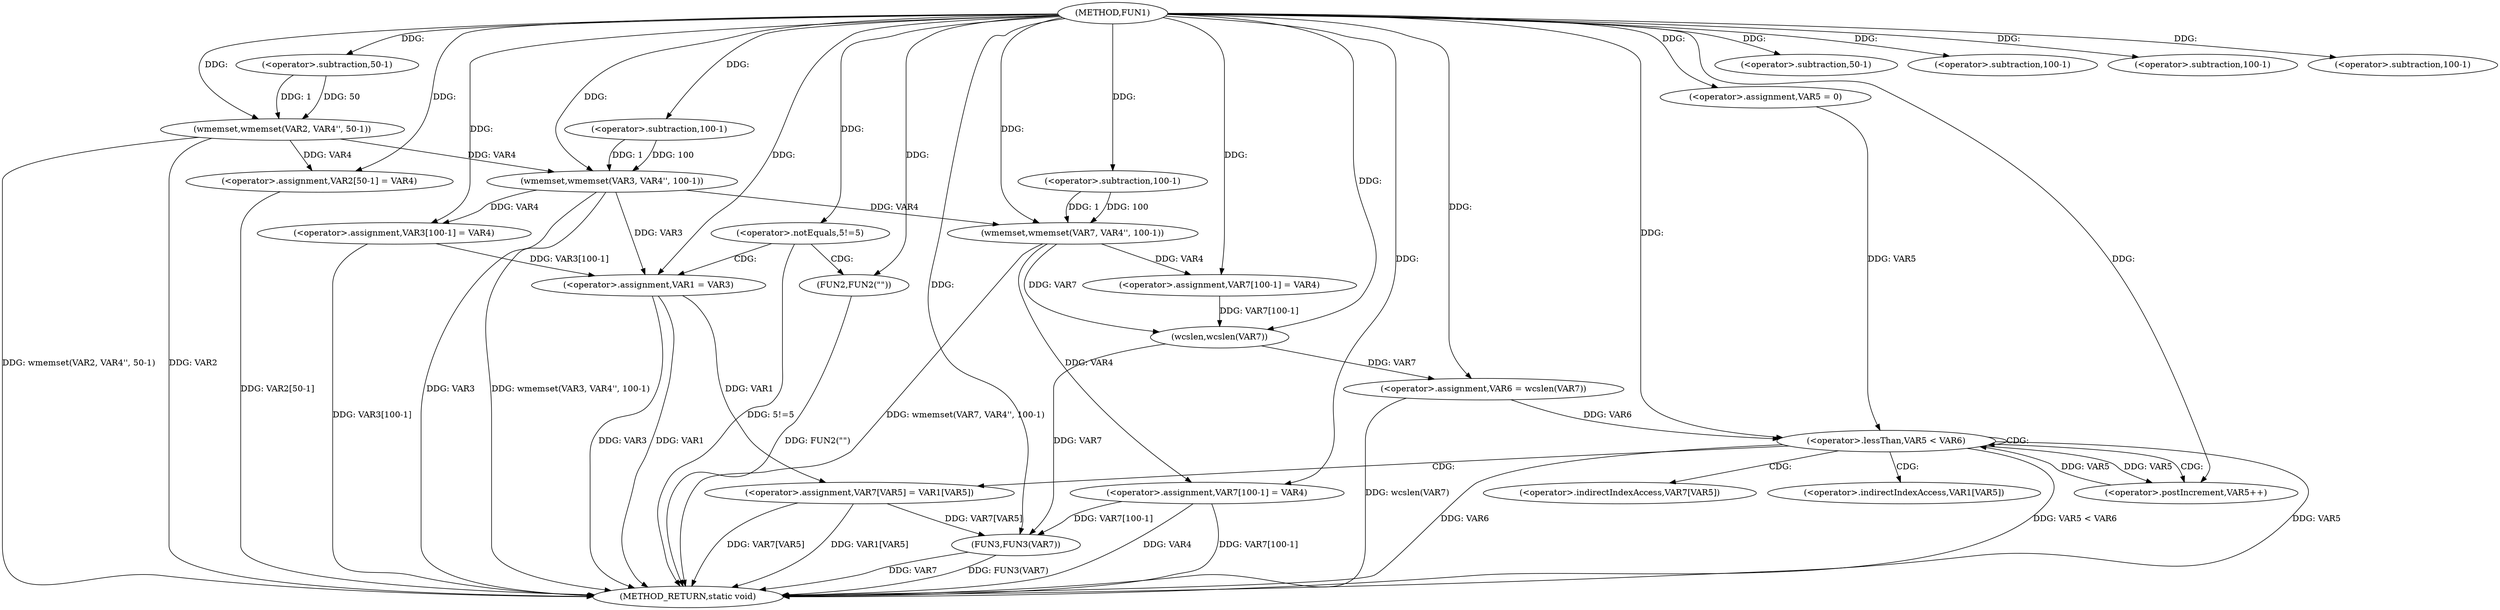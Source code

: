 digraph FUN1 {  
"1000100" [label = "(METHOD,FUN1)" ]
"1000190" [label = "(METHOD_RETURN,static void)" ]
"1000105" [label = "(wmemset,wmemset(VAR2, VAR4'', 50-1))" ]
"1000108" [label = "(<operator>.subtraction,50-1)" ]
"1000111" [label = "(<operator>.assignment,VAR2[50-1] = VAR4)" ]
"1000114" [label = "(<operator>.subtraction,50-1)" ]
"1000118" [label = "(wmemset,wmemset(VAR3, VAR4'', 100-1))" ]
"1000121" [label = "(<operator>.subtraction,100-1)" ]
"1000124" [label = "(<operator>.assignment,VAR3[100-1] = VAR4)" ]
"1000127" [label = "(<operator>.subtraction,100-1)" ]
"1000132" [label = "(<operator>.notEquals,5!=5)" ]
"1000136" [label = "(FUN2,FUN2(\"\"))" ]
"1000140" [label = "(<operator>.assignment,VAR1 = VAR3)" ]
"1000147" [label = "(wmemset,wmemset(VAR7, VAR4'', 100-1))" ]
"1000150" [label = "(<operator>.subtraction,100-1)" ]
"1000153" [label = "(<operator>.assignment,VAR7[100-1] = VAR4)" ]
"1000156" [label = "(<operator>.subtraction,100-1)" ]
"1000160" [label = "(<operator>.assignment,VAR6 = wcslen(VAR7))" ]
"1000162" [label = "(wcslen,wcslen(VAR7))" ]
"1000165" [label = "(<operator>.assignment,VAR5 = 0)" ]
"1000168" [label = "(<operator>.lessThan,VAR5 < VAR6)" ]
"1000171" [label = "(<operator>.postIncrement,VAR5++)" ]
"1000174" [label = "(<operator>.assignment,VAR7[VAR5] = VAR1[VAR5])" ]
"1000181" [label = "(<operator>.assignment,VAR7[100-1] = VAR4)" ]
"1000184" [label = "(<operator>.subtraction,100-1)" ]
"1000188" [label = "(FUN3,FUN3(VAR7))" ]
"1000175" [label = "(<operator>.indirectIndexAccess,VAR7[VAR5])" ]
"1000178" [label = "(<operator>.indirectIndexAccess,VAR1[VAR5])" ]
  "1000168" -> "1000190"  [ label = "DDG: VAR5 < VAR6"] 
  "1000124" -> "1000190"  [ label = "DDG: VAR3[100-1]"] 
  "1000168" -> "1000190"  [ label = "DDG: VAR5"] 
  "1000105" -> "1000190"  [ label = "DDG: wmemset(VAR2, VAR4'', 50-1)"] 
  "1000118" -> "1000190"  [ label = "DDG: wmemset(VAR3, VAR4'', 100-1)"] 
  "1000111" -> "1000190"  [ label = "DDG: VAR2[50-1]"] 
  "1000168" -> "1000190"  [ label = "DDG: VAR6"] 
  "1000118" -> "1000190"  [ label = "DDG: VAR3"] 
  "1000160" -> "1000190"  [ label = "DDG: wcslen(VAR7)"] 
  "1000181" -> "1000190"  [ label = "DDG: VAR7[100-1]"] 
  "1000188" -> "1000190"  [ label = "DDG: FUN3(VAR7)"] 
  "1000174" -> "1000190"  [ label = "DDG: VAR1[VAR5]"] 
  "1000181" -> "1000190"  [ label = "DDG: VAR4"] 
  "1000140" -> "1000190"  [ label = "DDG: VAR3"] 
  "1000188" -> "1000190"  [ label = "DDG: VAR7"] 
  "1000132" -> "1000190"  [ label = "DDG: 5!=5"] 
  "1000140" -> "1000190"  [ label = "DDG: VAR1"] 
  "1000136" -> "1000190"  [ label = "DDG: FUN2(\"\")"] 
  "1000147" -> "1000190"  [ label = "DDG: wmemset(VAR7, VAR4'', 100-1)"] 
  "1000105" -> "1000190"  [ label = "DDG: VAR2"] 
  "1000174" -> "1000190"  [ label = "DDG: VAR7[VAR5]"] 
  "1000100" -> "1000105"  [ label = "DDG: "] 
  "1000108" -> "1000105"  [ label = "DDG: 50"] 
  "1000108" -> "1000105"  [ label = "DDG: 1"] 
  "1000100" -> "1000108"  [ label = "DDG: "] 
  "1000105" -> "1000111"  [ label = "DDG: VAR4"] 
  "1000100" -> "1000111"  [ label = "DDG: "] 
  "1000100" -> "1000114"  [ label = "DDG: "] 
  "1000100" -> "1000118"  [ label = "DDG: "] 
  "1000105" -> "1000118"  [ label = "DDG: VAR4"] 
  "1000121" -> "1000118"  [ label = "DDG: 100"] 
  "1000121" -> "1000118"  [ label = "DDG: 1"] 
  "1000100" -> "1000121"  [ label = "DDG: "] 
  "1000118" -> "1000124"  [ label = "DDG: VAR4"] 
  "1000100" -> "1000124"  [ label = "DDG: "] 
  "1000100" -> "1000127"  [ label = "DDG: "] 
  "1000100" -> "1000132"  [ label = "DDG: "] 
  "1000100" -> "1000136"  [ label = "DDG: "] 
  "1000124" -> "1000140"  [ label = "DDG: VAR3[100-1]"] 
  "1000118" -> "1000140"  [ label = "DDG: VAR3"] 
  "1000100" -> "1000140"  [ label = "DDG: "] 
  "1000100" -> "1000147"  [ label = "DDG: "] 
  "1000118" -> "1000147"  [ label = "DDG: VAR4"] 
  "1000150" -> "1000147"  [ label = "DDG: 100"] 
  "1000150" -> "1000147"  [ label = "DDG: 1"] 
  "1000100" -> "1000150"  [ label = "DDG: "] 
  "1000147" -> "1000153"  [ label = "DDG: VAR4"] 
  "1000100" -> "1000153"  [ label = "DDG: "] 
  "1000100" -> "1000156"  [ label = "DDG: "] 
  "1000162" -> "1000160"  [ label = "DDG: VAR7"] 
  "1000100" -> "1000160"  [ label = "DDG: "] 
  "1000147" -> "1000162"  [ label = "DDG: VAR7"] 
  "1000153" -> "1000162"  [ label = "DDG: VAR7[100-1]"] 
  "1000100" -> "1000162"  [ label = "DDG: "] 
  "1000100" -> "1000165"  [ label = "DDG: "] 
  "1000171" -> "1000168"  [ label = "DDG: VAR5"] 
  "1000165" -> "1000168"  [ label = "DDG: VAR5"] 
  "1000100" -> "1000168"  [ label = "DDG: "] 
  "1000160" -> "1000168"  [ label = "DDG: VAR6"] 
  "1000168" -> "1000171"  [ label = "DDG: VAR5"] 
  "1000100" -> "1000171"  [ label = "DDG: "] 
  "1000140" -> "1000174"  [ label = "DDG: VAR1"] 
  "1000100" -> "1000181"  [ label = "DDG: "] 
  "1000147" -> "1000181"  [ label = "DDG: VAR4"] 
  "1000100" -> "1000184"  [ label = "DDG: "] 
  "1000181" -> "1000188"  [ label = "DDG: VAR7[100-1]"] 
  "1000162" -> "1000188"  [ label = "DDG: VAR7"] 
  "1000174" -> "1000188"  [ label = "DDG: VAR7[VAR5]"] 
  "1000100" -> "1000188"  [ label = "DDG: "] 
  "1000132" -> "1000136"  [ label = "CDG: "] 
  "1000132" -> "1000140"  [ label = "CDG: "] 
  "1000168" -> "1000168"  [ label = "CDG: "] 
  "1000168" -> "1000171"  [ label = "CDG: "] 
  "1000168" -> "1000178"  [ label = "CDG: "] 
  "1000168" -> "1000174"  [ label = "CDG: "] 
  "1000168" -> "1000175"  [ label = "CDG: "] 
}
